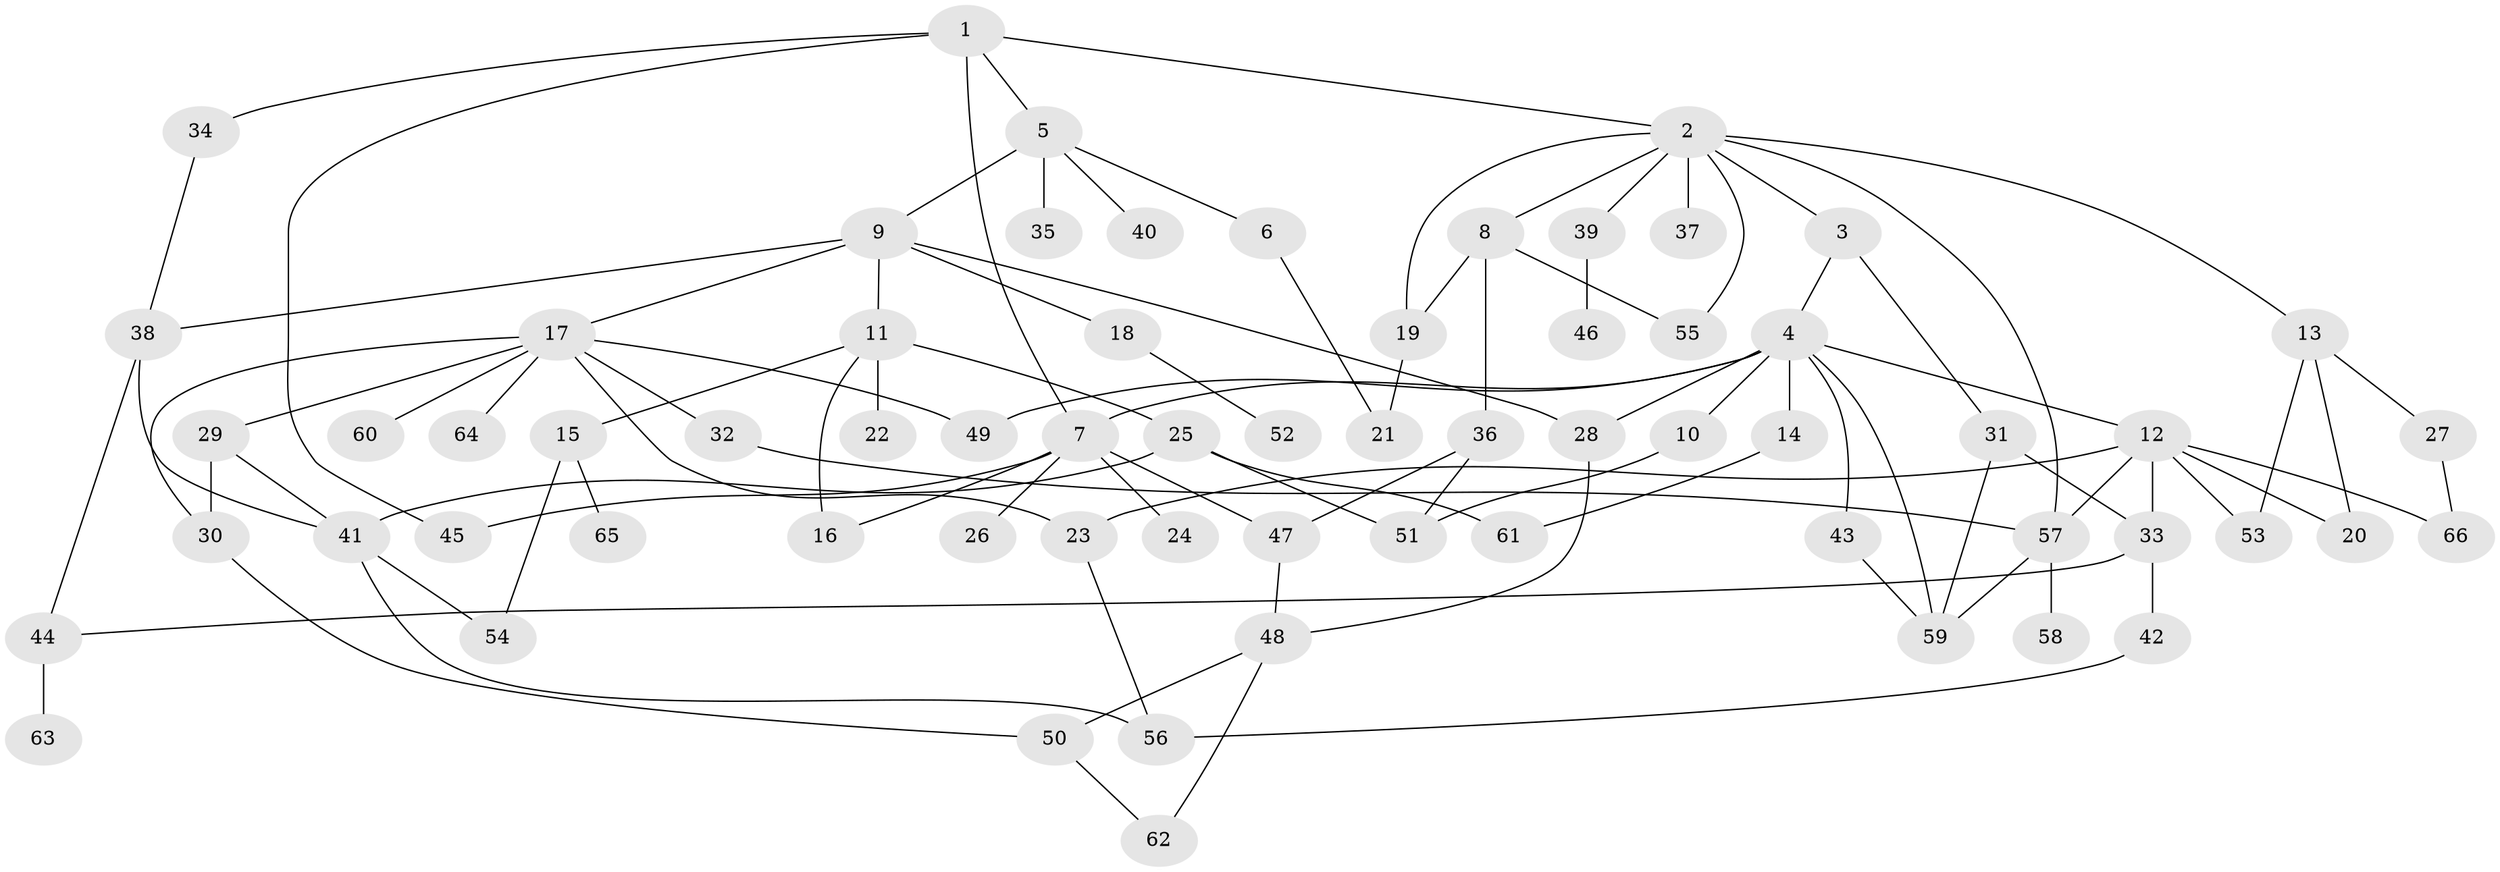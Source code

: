 // Generated by graph-tools (version 1.1) at 2025/49/03/09/25 03:49:26]
// undirected, 66 vertices, 98 edges
graph export_dot {
graph [start="1"]
  node [color=gray90,style=filled];
  1;
  2;
  3;
  4;
  5;
  6;
  7;
  8;
  9;
  10;
  11;
  12;
  13;
  14;
  15;
  16;
  17;
  18;
  19;
  20;
  21;
  22;
  23;
  24;
  25;
  26;
  27;
  28;
  29;
  30;
  31;
  32;
  33;
  34;
  35;
  36;
  37;
  38;
  39;
  40;
  41;
  42;
  43;
  44;
  45;
  46;
  47;
  48;
  49;
  50;
  51;
  52;
  53;
  54;
  55;
  56;
  57;
  58;
  59;
  60;
  61;
  62;
  63;
  64;
  65;
  66;
  1 -- 2;
  1 -- 5;
  1 -- 7;
  1 -- 34;
  1 -- 45;
  2 -- 3;
  2 -- 8;
  2 -- 13;
  2 -- 37;
  2 -- 39;
  2 -- 55;
  2 -- 57;
  2 -- 19;
  3 -- 4;
  3 -- 31;
  4 -- 10;
  4 -- 12;
  4 -- 14;
  4 -- 28;
  4 -- 43;
  4 -- 49;
  4 -- 59;
  4 -- 7;
  5 -- 6;
  5 -- 9;
  5 -- 35;
  5 -- 40;
  6 -- 21;
  7 -- 24;
  7 -- 26;
  7 -- 45;
  7 -- 16;
  7 -- 47;
  8 -- 19;
  8 -- 36;
  8 -- 55;
  9 -- 11;
  9 -- 17;
  9 -- 18;
  9 -- 38;
  9 -- 28;
  10 -- 51;
  11 -- 15;
  11 -- 16;
  11 -- 22;
  11 -- 25;
  12 -- 20;
  12 -- 53;
  12 -- 57;
  12 -- 66;
  12 -- 33;
  12 -- 23;
  13 -- 27;
  13 -- 20;
  13 -- 53;
  14 -- 61;
  15 -- 54;
  15 -- 65;
  17 -- 23;
  17 -- 29;
  17 -- 32;
  17 -- 60;
  17 -- 64;
  17 -- 30;
  17 -- 49;
  18 -- 52;
  19 -- 21;
  23 -- 56;
  25 -- 41;
  25 -- 61;
  25 -- 51;
  27 -- 66;
  28 -- 48;
  29 -- 30;
  29 -- 41;
  30 -- 50;
  31 -- 33;
  31 -- 59;
  32 -- 57;
  33 -- 42;
  33 -- 44;
  34 -- 38;
  36 -- 47;
  36 -- 51;
  38 -- 44;
  38 -- 41;
  39 -- 46;
  41 -- 56;
  41 -- 54;
  42 -- 56;
  43 -- 59;
  44 -- 63;
  47 -- 48;
  48 -- 50;
  48 -- 62;
  50 -- 62;
  57 -- 58;
  57 -- 59;
}
